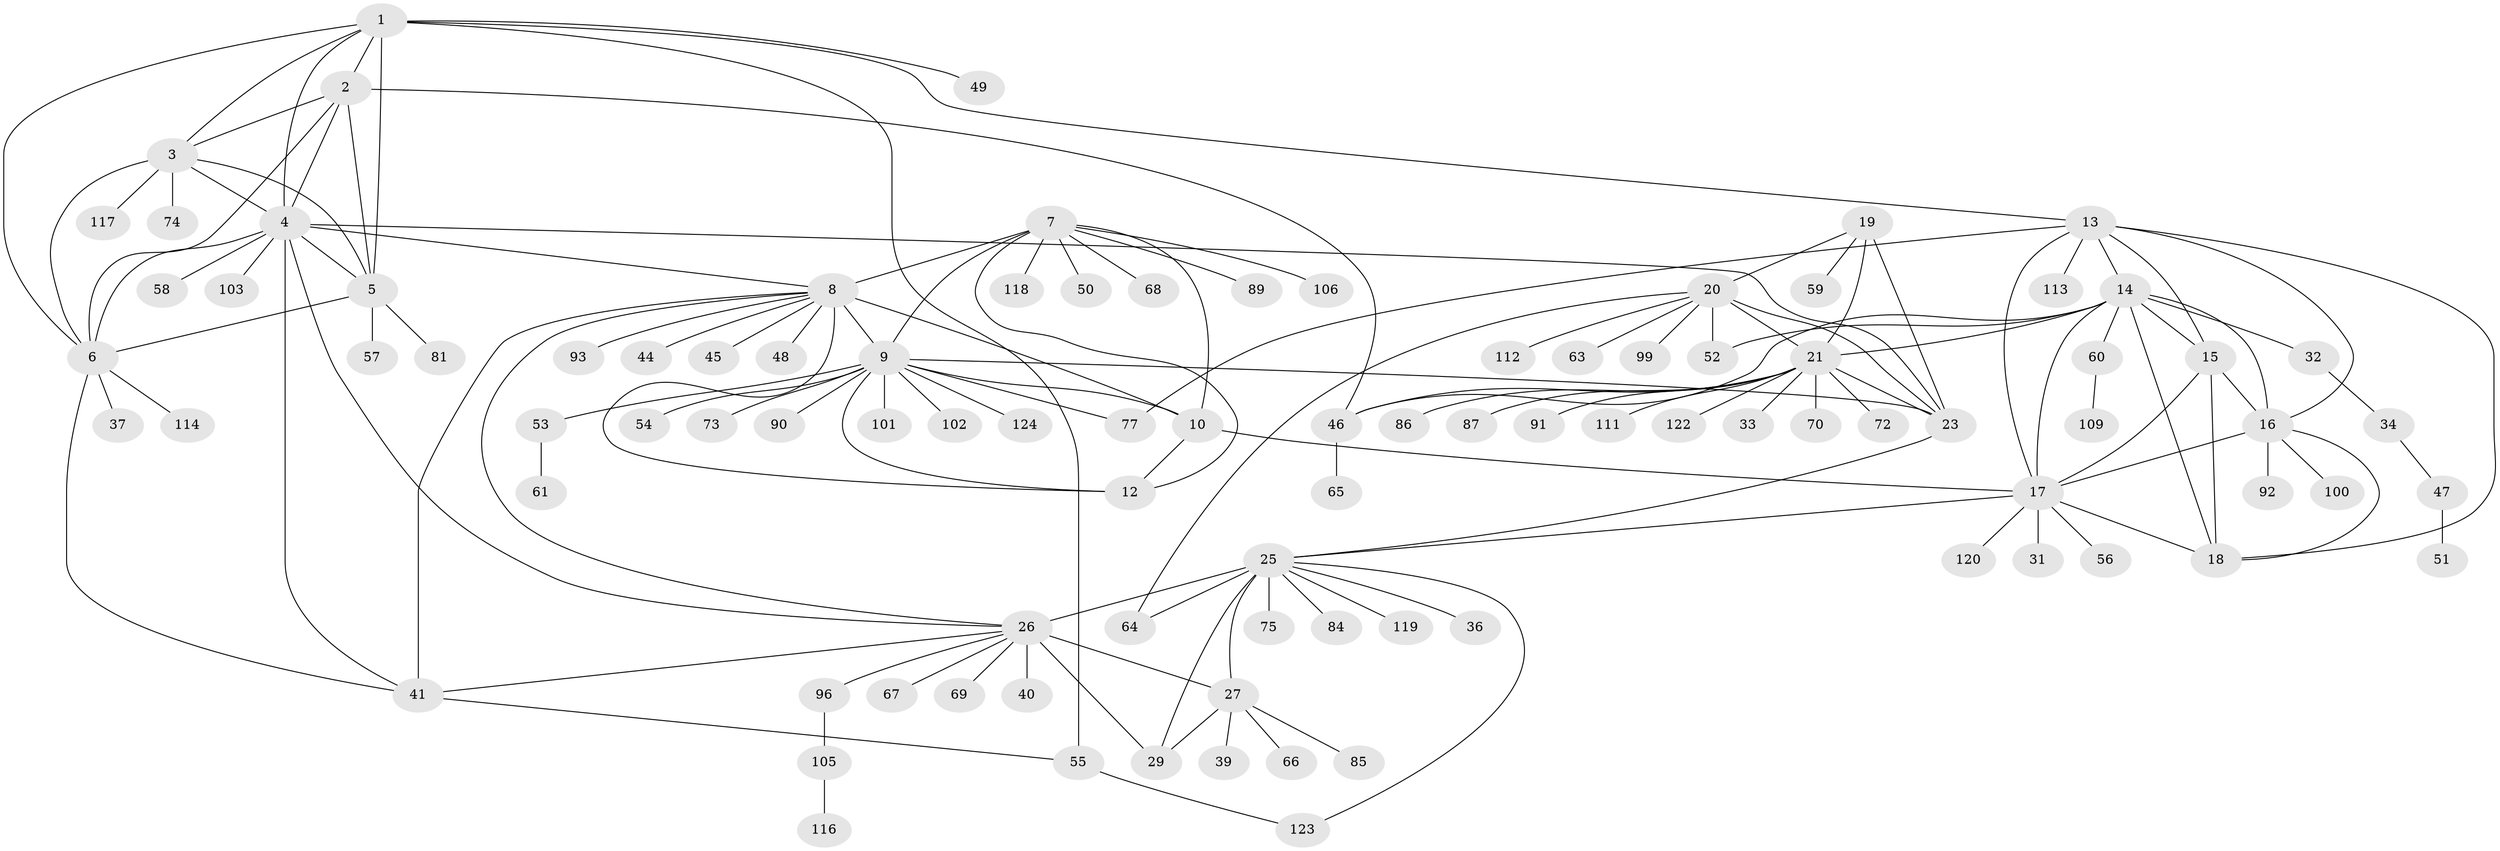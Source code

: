 // original degree distribution, {9: 0.03225806451612903, 6: 0.056451612903225805, 8: 0.04032258064516129, 12: 0.016129032258064516, 7: 0.016129032258064516, 11: 0.04032258064516129, 14: 0.016129032258064516, 5: 0.03225806451612903, 1: 0.5806451612903226, 2: 0.13709677419354838, 4: 0.008064516129032258, 3: 0.024193548387096774}
// Generated by graph-tools (version 1.1) at 2025/42/03/06/25 10:42:13]
// undirected, 96 vertices, 143 edges
graph export_dot {
graph [start="1"]
  node [color=gray90,style=filled];
  1 [super="+71"];
  2 [super="+115"];
  3 [super="+97"];
  4 [super="+104"];
  5;
  6 [super="+43"];
  7 [super="+38"];
  8 [super="+11"];
  9 [super="+98"];
  10 [super="+83"];
  12 [super="+62"];
  13 [super="+80"];
  14 [super="+76"];
  15 [super="+42"];
  16 [super="+82"];
  17 [super="+35"];
  18;
  19 [super="+22"];
  20 [super="+79"];
  21 [super="+24"];
  23;
  25 [super="+30"];
  26 [super="+28"];
  27 [super="+110"];
  29;
  31;
  32;
  33;
  34;
  36;
  37;
  39;
  40 [super="+95"];
  41 [super="+108"];
  44 [super="+94"];
  45;
  46;
  47;
  48;
  49;
  50;
  51;
  52 [super="+78"];
  53 [super="+107"];
  54;
  55 [super="+88"];
  56;
  57;
  58;
  59;
  60;
  61;
  63 [super="+121"];
  64;
  65;
  66;
  67;
  68;
  69;
  70;
  72;
  73;
  74;
  75;
  77;
  81;
  84;
  85;
  86;
  87;
  89;
  90;
  91;
  92;
  93;
  96;
  99;
  100;
  101;
  102;
  103;
  105;
  106;
  109;
  111;
  112;
  113;
  114;
  116;
  117;
  118;
  119;
  120;
  122;
  123;
  124;
  1 -- 2;
  1 -- 3;
  1 -- 4;
  1 -- 5;
  1 -- 6;
  1 -- 13;
  1 -- 49;
  1 -- 55;
  2 -- 3;
  2 -- 4;
  2 -- 5;
  2 -- 6;
  2 -- 46;
  3 -- 4;
  3 -- 5;
  3 -- 6;
  3 -- 74;
  3 -- 117;
  4 -- 5;
  4 -- 6;
  4 -- 23;
  4 -- 58;
  4 -- 103;
  4 -- 26;
  4 -- 8;
  4 -- 41;
  5 -- 6;
  5 -- 57;
  5 -- 81;
  6 -- 37;
  6 -- 114;
  6 -- 41;
  7 -- 8 [weight=2];
  7 -- 9;
  7 -- 10;
  7 -- 12;
  7 -- 50;
  7 -- 68;
  7 -- 89;
  7 -- 106;
  7 -- 118;
  8 -- 9 [weight=2];
  8 -- 10 [weight=2];
  8 -- 12 [weight=2];
  8 -- 48;
  8 -- 41;
  8 -- 45;
  8 -- 44;
  8 -- 26;
  8 -- 93;
  9 -- 10;
  9 -- 12;
  9 -- 23;
  9 -- 53;
  9 -- 54;
  9 -- 73;
  9 -- 90;
  9 -- 101;
  9 -- 102;
  9 -- 124;
  9 -- 77;
  10 -- 12;
  10 -- 17;
  13 -- 14;
  13 -- 15;
  13 -- 16;
  13 -- 17;
  13 -- 18;
  13 -- 77;
  13 -- 113;
  14 -- 15;
  14 -- 16;
  14 -- 17;
  14 -- 18;
  14 -- 21;
  14 -- 32;
  14 -- 46;
  14 -- 52;
  14 -- 60;
  15 -- 16;
  15 -- 17;
  15 -- 18;
  16 -- 17;
  16 -- 18;
  16 -- 92;
  16 -- 100;
  17 -- 18;
  17 -- 31;
  17 -- 56;
  17 -- 120;
  17 -- 25;
  19 -- 20 [weight=2];
  19 -- 21 [weight=4];
  19 -- 23 [weight=2];
  19 -- 59;
  20 -- 21 [weight=2];
  20 -- 23;
  20 -- 52;
  20 -- 63;
  20 -- 64;
  20 -- 99;
  20 -- 112;
  21 -- 23 [weight=2];
  21 -- 33;
  21 -- 70;
  21 -- 72;
  21 -- 46;
  21 -- 111;
  21 -- 86;
  21 -- 87;
  21 -- 122;
  21 -- 91;
  23 -- 25;
  25 -- 26 [weight=4];
  25 -- 27 [weight=2];
  25 -- 29 [weight=2];
  25 -- 64;
  25 -- 36;
  25 -- 75;
  25 -- 123;
  25 -- 84;
  25 -- 119;
  26 -- 27 [weight=2];
  26 -- 29 [weight=2];
  26 -- 69;
  26 -- 96;
  26 -- 67;
  26 -- 40;
  26 -- 41;
  27 -- 29;
  27 -- 39;
  27 -- 66;
  27 -- 85;
  32 -- 34;
  34 -- 47;
  41 -- 55;
  46 -- 65;
  47 -- 51;
  53 -- 61;
  55 -- 123;
  60 -- 109;
  96 -- 105;
  105 -- 116;
}
